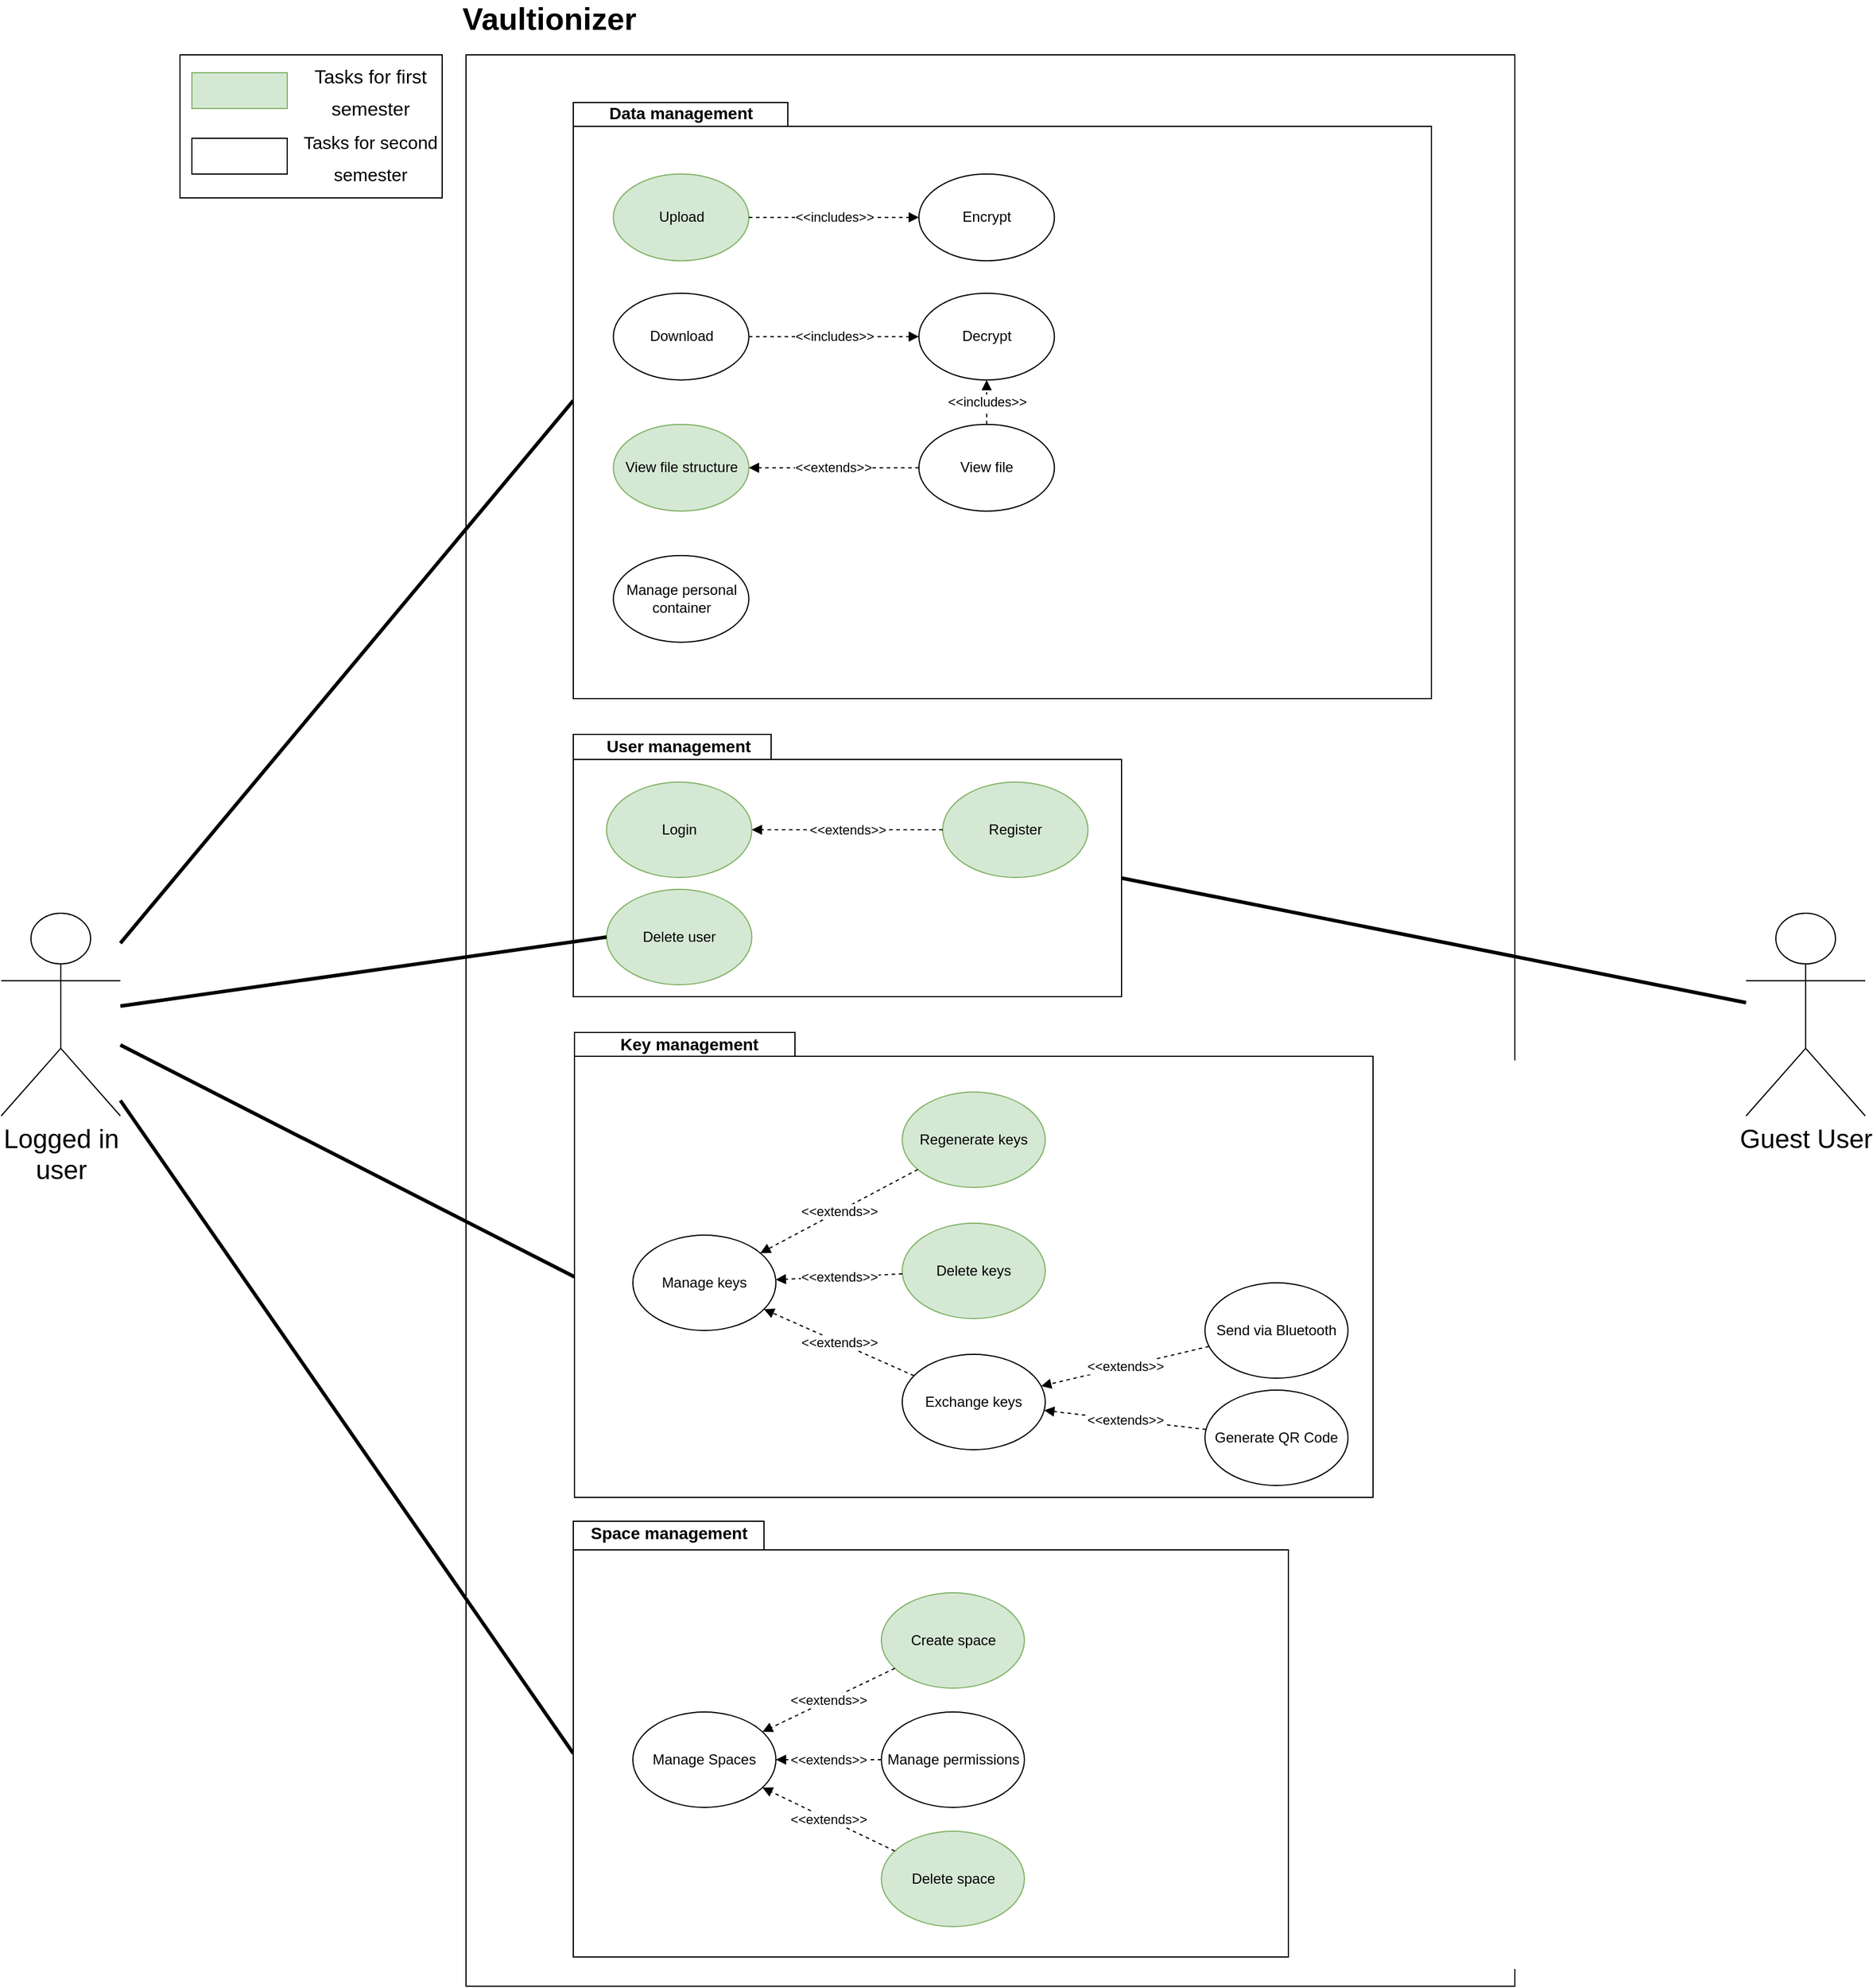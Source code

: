 <mxfile version="14.8.1" type="github">
  <diagram name="Page-1" id="b5b7bab2-c9e2-2cf4-8b2a-24fd1a2a6d21">
    <mxGraphModel dx="1718" dy="2119" grid="1" gridSize="10" guides="1" tooltips="1" connect="1" arrows="1" fold="1" page="1" pageScale="1" pageWidth="827" pageHeight="1169" background="#ffffff" math="0" shadow="0">
      <root>
        <mxCell id="0" />
        <mxCell id="1" parent="0" />
        <mxCell id="oHwL_k7ugt9B2P9wREWz-135" value="" style="rounded=0;whiteSpace=wrap;html=1;" parent="1" vertex="1">
          <mxGeometry x="480" y="-10" width="880" height="1620" as="geometry" />
        </mxCell>
        <mxCell id="oHwL_k7ugt9B2P9wREWz-131" style="edgeStyle=none;rounded=0;orthogonalLoop=1;jettySize=auto;html=1;entryX=0;entryY=0;entryDx=0;entryDy=250;entryPerimeter=0;endArrow=none;endFill=0;strokeWidth=3;" parent="1" source="oHwL_k7ugt9B2P9wREWz-1" target="oHwL_k7ugt9B2P9wREWz-96" edge="1">
          <mxGeometry relative="1" as="geometry" />
        </mxCell>
        <mxCell id="oHwL_k7ugt9B2P9wREWz-133" style="edgeStyle=none;rounded=0;orthogonalLoop=1;jettySize=auto;html=1;entryX=0;entryY=0;entryDx=0;entryDy=205;entryPerimeter=0;endArrow=none;endFill=0;strokeWidth=3;" parent="1" source="oHwL_k7ugt9B2P9wREWz-1" target="oHwL_k7ugt9B2P9wREWz-90" edge="1">
          <mxGeometry relative="1" as="geometry">
            <mxPoint x="630" y="850.455" as="sourcePoint" />
          </mxGeometry>
        </mxCell>
        <mxCell id="oHwL_k7ugt9B2P9wREWz-134" style="edgeStyle=none;rounded=0;orthogonalLoop=1;jettySize=auto;html=1;entryX=0;entryY=0;entryDx=0;entryDy=194.75;entryPerimeter=0;endArrow=none;endFill=0;strokeWidth=3;" parent="1" source="oHwL_k7ugt9B2P9wREWz-1" target="oHwL_k7ugt9B2P9wREWz-83" edge="1">
          <mxGeometry relative="1" as="geometry" />
        </mxCell>
        <mxCell id="oHwL_k7ugt9B2P9wREWz-1" value="&lt;div&gt;Logged in &lt;br&gt;&lt;/div&gt;&lt;div&gt;user&lt;/div&gt;" style="shape=umlActor;verticalLabelPosition=bottom;verticalAlign=top;html=1;outlineConnect=0;fontSize=22;" parent="1" vertex="1">
          <mxGeometry x="90" y="710" width="100" height="170" as="geometry" />
        </mxCell>
        <mxCell id="oHwL_k7ugt9B2P9wREWz-87" value="" style="group" parent="1" vertex="1" connectable="0">
          <mxGeometry x="560" y="1230" width="600" height="365.5" as="geometry" />
        </mxCell>
        <mxCell id="oHwL_k7ugt9B2P9wREWz-84" value="Space management" style="text;html=1;align=center;verticalAlign=middle;resizable=0;points=[];autosize=1;" parent="oHwL_k7ugt9B2P9wREWz-87" vertex="1">
          <mxGeometry x="41.379" width="120" height="20" as="geometry" />
        </mxCell>
        <mxCell id="oHwL_k7ugt9B2P9wREWz-88" value="" style="group" parent="oHwL_k7ugt9B2P9wREWz-87" vertex="1" connectable="0">
          <mxGeometry x="10" y="-10" width="600.0" height="365.5" as="geometry" />
        </mxCell>
        <mxCell id="oHwL_k7ugt9B2P9wREWz-83" value="" style="shape=folder;fontStyle=1;spacingTop=10;tabWidth=160;tabHeight=24;tabPosition=left;html=1;" parent="oHwL_k7ugt9B2P9wREWz-88" vertex="1">
          <mxGeometry width="600.0" height="365.5" as="geometry" />
        </mxCell>
        <mxCell id="oHwL_k7ugt9B2P9wREWz-53" value="Manage Spaces" style="ellipse;whiteSpace=wrap;html=1;" parent="oHwL_k7ugt9B2P9wREWz-88" vertex="1">
          <mxGeometry x="50" y="160" width="120" height="80" as="geometry" />
        </mxCell>
        <mxCell id="oHwL_k7ugt9B2P9wREWz-54" value="Create space" style="ellipse;whiteSpace=wrap;html=1;fillColor=#d5e8d4;strokeColor=#82b366;" parent="oHwL_k7ugt9B2P9wREWz-88" vertex="1">
          <mxGeometry x="258.5" y="60" width="120" height="80" as="geometry" />
        </mxCell>
        <mxCell id="oHwL_k7ugt9B2P9wREWz-55" style="edgeStyle=none;rounded=0;orthogonalLoop=1;jettySize=auto;html=1;exitX=1;exitY=1;exitDx=0;exitDy=0;dashed=1;endArrow=block;endFill=1;" parent="oHwL_k7ugt9B2P9wREWz-88" source="oHwL_k7ugt9B2P9wREWz-54" target="oHwL_k7ugt9B2P9wREWz-54" edge="1">
          <mxGeometry relative="1" as="geometry" />
        </mxCell>
        <mxCell id="oHwL_k7ugt9B2P9wREWz-56" value="Manage permissions" style="ellipse;whiteSpace=wrap;html=1;" parent="oHwL_k7ugt9B2P9wREWz-88" vertex="1">
          <mxGeometry x="258.5" y="160" width="120" height="80" as="geometry" />
        </mxCell>
        <mxCell id="oHwL_k7ugt9B2P9wREWz-62" value="Delete space" style="ellipse;whiteSpace=wrap;html=1;fillColor=#d5e8d4;strokeColor=#82b366;" parent="oHwL_k7ugt9B2P9wREWz-88" vertex="1">
          <mxGeometry x="258.5" y="260" width="120" height="80" as="geometry" />
        </mxCell>
        <mxCell id="oHwL_k7ugt9B2P9wREWz-69" value="&amp;lt;&amp;lt;extends&amp;gt;&amp;gt;" style="edgeStyle=none;rounded=0;orthogonalLoop=1;jettySize=auto;html=1;dashed=1;endArrow=block;endFill=1;" parent="oHwL_k7ugt9B2P9wREWz-88" source="oHwL_k7ugt9B2P9wREWz-54" target="oHwL_k7ugt9B2P9wREWz-53" edge="1">
          <mxGeometry relative="1" as="geometry">
            <mxPoint x="248.194" y="150.0" as="sourcePoint" />
            <mxPoint x="120.198" y="173.027" as="targetPoint" />
          </mxGeometry>
        </mxCell>
        <mxCell id="oHwL_k7ugt9B2P9wREWz-85" value="&amp;lt;&amp;lt;extends&amp;gt;&amp;gt;" style="edgeStyle=none;rounded=0;orthogonalLoop=1;jettySize=auto;html=1;dashed=1;endArrow=block;endFill=1;" parent="oHwL_k7ugt9B2P9wREWz-88" source="oHwL_k7ugt9B2P9wREWz-62" target="oHwL_k7ugt9B2P9wREWz-53" edge="1">
          <mxGeometry relative="1" as="geometry">
            <mxPoint x="260.742" y="189.767" as="sourcePoint" />
            <mxPoint x="160.18" y="150.322" as="targetPoint" />
          </mxGeometry>
        </mxCell>
        <mxCell id="oHwL_k7ugt9B2P9wREWz-86" value="&amp;lt;&amp;lt;extends&amp;gt;&amp;gt;" style="edgeStyle=none;rounded=0;orthogonalLoop=1;jettySize=auto;html=1;dashed=1;endArrow=block;endFill=1;" parent="oHwL_k7ugt9B2P9wREWz-88" source="oHwL_k7ugt9B2P9wREWz-56" target="oHwL_k7ugt9B2P9wREWz-53" edge="1">
          <mxGeometry relative="1" as="geometry">
            <mxPoint x="488.5" y="210" as="sourcePoint" />
            <mxPoint x="372.5" y="210" as="targetPoint" />
          </mxGeometry>
        </mxCell>
        <mxCell id="oHwL_k7ugt9B2P9wREWz-125" value="&lt;b&gt;&lt;font style=&quot;font-size: 14px&quot;&gt;Space management&lt;/font&gt;&lt;/b&gt;" style="text;html=1;strokeColor=none;fillColor=none;align=center;verticalAlign=middle;whiteSpace=wrap;rounded=0;" parent="oHwL_k7ugt9B2P9wREWz-88" vertex="1">
          <mxGeometry x="8.5" width="143" height="20" as="geometry" />
        </mxCell>
        <mxCell id="oHwL_k7ugt9B2P9wREWz-92" value="" style="group" parent="1" vertex="1" connectable="0">
          <mxGeometry x="571" y="810" width="670" height="390" as="geometry" />
        </mxCell>
        <mxCell id="oHwL_k7ugt9B2P9wREWz-90" value="" style="shape=folder;fontStyle=1;spacingTop=10;tabWidth=185;tabHeight=20;tabPosition=left;html=1;" parent="oHwL_k7ugt9B2P9wREWz-92" vertex="1">
          <mxGeometry width="670" height="390" as="geometry" />
        </mxCell>
        <mxCell id="oHwL_k7ugt9B2P9wREWz-46" value="Manage keys" style="ellipse;whiteSpace=wrap;html=1;" parent="oHwL_k7ugt9B2P9wREWz-92" vertex="1">
          <mxGeometry x="49" y="170" width="120" height="80" as="geometry" />
        </mxCell>
        <mxCell id="oHwL_k7ugt9B2P9wREWz-47" value="Regenerate keys" style="ellipse;whiteSpace=wrap;html=1;fillColor=#d5e8d4;strokeColor=#82b366;" parent="oHwL_k7ugt9B2P9wREWz-92" vertex="1">
          <mxGeometry x="275" y="50" width="120" height="80" as="geometry" />
        </mxCell>
        <mxCell id="oHwL_k7ugt9B2P9wREWz-48" value="Delete keys" style="ellipse;whiteSpace=wrap;html=1;fillColor=#d5e8d4;strokeColor=#82b366;" parent="oHwL_k7ugt9B2P9wREWz-92" vertex="1">
          <mxGeometry x="275" y="160" width="120" height="80" as="geometry" />
        </mxCell>
        <mxCell id="oHwL_k7ugt9B2P9wREWz-49" value="&amp;lt;&amp;lt;extends&amp;gt;&amp;gt;" style="rounded=0;orthogonalLoop=1;jettySize=auto;html=1;dashed=1;endArrow=block;endFill=1;" parent="oHwL_k7ugt9B2P9wREWz-92" source="oHwL_k7ugt9B2P9wREWz-47" target="oHwL_k7ugt9B2P9wREWz-46" edge="1">
          <mxGeometry relative="1" as="geometry">
            <mxPoint x="310.195" y="55.454" as="sourcePoint" />
            <mxPoint x="170.0" y="50.004" as="targetPoint" />
          </mxGeometry>
        </mxCell>
        <mxCell id="oHwL_k7ugt9B2P9wREWz-50" value="&amp;lt;&amp;lt;extends&amp;gt;&amp;gt;" style="rounded=0;orthogonalLoop=1;jettySize=auto;html=1;dashed=1;endArrow=block;endFill=1;" parent="oHwL_k7ugt9B2P9wREWz-92" source="oHwL_k7ugt9B2P9wREWz-48" target="oHwL_k7ugt9B2P9wREWz-46" edge="1">
          <mxGeometry relative="1" as="geometry">
            <mxPoint x="320.095" y="7.754" as="sourcePoint" />
            <mxPoint x="179.9" y="2.304" as="targetPoint" />
          </mxGeometry>
        </mxCell>
        <mxCell id="oHwL_k7ugt9B2P9wREWz-70" value="Exchange keys" style="ellipse;whiteSpace=wrap;html=1;" parent="oHwL_k7ugt9B2P9wREWz-92" vertex="1">
          <mxGeometry x="275" y="270" width="120" height="80" as="geometry" />
        </mxCell>
        <mxCell id="oHwL_k7ugt9B2P9wREWz-71" value="Send via Bluetooth" style="ellipse;whiteSpace=wrap;html=1;" parent="oHwL_k7ugt9B2P9wREWz-92" vertex="1">
          <mxGeometry x="529" y="210" width="120" height="80" as="geometry" />
        </mxCell>
        <mxCell id="oHwL_k7ugt9B2P9wREWz-72" value="Generate QR Code" style="ellipse;whiteSpace=wrap;html=1;" parent="oHwL_k7ugt9B2P9wREWz-92" vertex="1">
          <mxGeometry x="529" y="300" width="120" height="80" as="geometry" />
        </mxCell>
        <mxCell id="oHwL_k7ugt9B2P9wREWz-74" value="&amp;lt;&amp;lt;extends&amp;gt;&amp;gt;" style="rounded=0;orthogonalLoop=1;jettySize=auto;html=1;dashed=1;endArrow=block;endFill=1;" parent="oHwL_k7ugt9B2P9wREWz-92" source="oHwL_k7ugt9B2P9wREWz-70" target="oHwL_k7ugt9B2P9wREWz-46" edge="1">
          <mxGeometry relative="1" as="geometry">
            <mxPoint x="294.36" y="195.031" as="sourcePoint" />
            <mxPoint x="185.533" y="165.145" as="targetPoint" />
          </mxGeometry>
        </mxCell>
        <mxCell id="oHwL_k7ugt9B2P9wREWz-75" value="&amp;lt;&amp;lt;extends&amp;gt;&amp;gt;" style="rounded=0;orthogonalLoop=1;jettySize=auto;html=1;dashed=1;endArrow=block;endFill=1;" parent="oHwL_k7ugt9B2P9wREWz-92" source="oHwL_k7ugt9B2P9wREWz-71" target="oHwL_k7ugt9B2P9wREWz-70" edge="1">
          <mxGeometry relative="1" as="geometry">
            <mxPoint x="220.005" y="421.547" as="sourcePoint" />
            <mxPoint x="193.104" y="358.444" as="targetPoint" />
          </mxGeometry>
        </mxCell>
        <mxCell id="oHwL_k7ugt9B2P9wREWz-76" value="&amp;lt;&amp;lt;extends&amp;gt;&amp;gt;" style="rounded=0;orthogonalLoop=1;jettySize=auto;html=1;dashed=1;endArrow=block;endFill=1;" parent="oHwL_k7ugt9B2P9wREWz-92" source="oHwL_k7ugt9B2P9wREWz-72" target="oHwL_k7ugt9B2P9wREWz-70" edge="1">
          <mxGeometry relative="1" as="geometry">
            <mxPoint x="170.005" y="443.107" as="sourcePoint" />
            <mxPoint x="143.104" y="380.004" as="targetPoint" />
          </mxGeometry>
        </mxCell>
        <mxCell id="oHwL_k7ugt9B2P9wREWz-126" value="&lt;b&gt;&lt;font style=&quot;font-size: 14px&quot;&gt;Key management&lt;/font&gt;&lt;/b&gt;" style="text;html=1;strokeColor=none;fillColor=none;align=center;verticalAlign=middle;whiteSpace=wrap;rounded=0;" parent="oHwL_k7ugt9B2P9wREWz-92" vertex="1">
          <mxGeometry x="25" width="143" height="20" as="geometry" />
        </mxCell>
        <mxCell id="oHwL_k7ugt9B2P9wREWz-99" value="" style="group" parent="1" vertex="1" connectable="0">
          <mxGeometry x="570" y="560" width="460" height="220" as="geometry" />
        </mxCell>
        <mxCell id="oHwL_k7ugt9B2P9wREWz-93" value="" style="shape=folder;fontStyle=1;spacingTop=10;tabWidth=166;tabHeight=21;tabPosition=left;html=1;" parent="oHwL_k7ugt9B2P9wREWz-99" vertex="1">
          <mxGeometry width="460.0" height="220" as="geometry" />
        </mxCell>
        <mxCell id="oHwL_k7ugt9B2P9wREWz-40" value="Login" style="ellipse;whiteSpace=wrap;html=1;fillColor=#d5e8d4;strokeColor=#82b366;" parent="oHwL_k7ugt9B2P9wREWz-99" vertex="1">
          <mxGeometry x="27.925" y="40" width="121.854" height="80" as="geometry" />
        </mxCell>
        <mxCell id="oHwL_k7ugt9B2P9wREWz-41" value="Register" style="ellipse;whiteSpace=wrap;html=1;fillColor=#d5e8d4;strokeColor=#82b366;" parent="oHwL_k7ugt9B2P9wREWz-99" vertex="1">
          <mxGeometry x="309.998" y="40" width="121.854" height="80" as="geometry" />
        </mxCell>
        <mxCell id="oHwL_k7ugt9B2P9wREWz-44" value="&amp;lt;&amp;lt;extends&amp;gt;&amp;gt;" style="rounded=0;orthogonalLoop=1;jettySize=auto;html=1;dashed=1;endArrow=block;endFill=1;" parent="oHwL_k7ugt9B2P9wREWz-99" source="oHwL_k7ugt9B2P9wREWz-41" target="oHwL_k7ugt9B2P9wREWz-40" edge="1">
          <mxGeometry relative="1" as="geometry">
            <mxPoint x="381.377" y="199.996" as="sourcePoint" />
            <mxPoint x="229.855" y="144.316" as="targetPoint" />
          </mxGeometry>
        </mxCell>
        <mxCell id="oHwL_k7ugt9B2P9wREWz-129" value="&lt;b style=&quot;font-size: 13px&quot;&gt;&lt;font style=&quot;font-size: 14px&quot;&gt;User&lt;/font&gt; &lt;font style=&quot;font-size: 14px&quot;&gt;management&lt;/font&gt;&lt;/b&gt;" style="text;html=1;strokeColor=none;fillColor=none;align=center;verticalAlign=middle;whiteSpace=wrap;rounded=0;" parent="oHwL_k7ugt9B2P9wREWz-99" vertex="1">
          <mxGeometry x="16.247" width="145.21" height="20" as="geometry" />
        </mxCell>
        <mxCell id="7MNQNTSO9RsPQKOiGgcl-1" value="Delete user" style="ellipse;whiteSpace=wrap;html=1;fillColor=#d5e8d4;strokeColor=#82b366;" parent="oHwL_k7ugt9B2P9wREWz-99" vertex="1">
          <mxGeometry x="27.925" y="130" width="121.854" height="80" as="geometry" />
        </mxCell>
        <mxCell id="oHwL_k7ugt9B2P9wREWz-103" value="" style="group" parent="1" vertex="1" connectable="0">
          <mxGeometry x="570" y="30" width="720" height="500" as="geometry" />
        </mxCell>
        <mxCell id="oHwL_k7ugt9B2P9wREWz-96" value="" style="shape=folder;fontStyle=1;spacingTop=10;tabWidth=180;tabHeight=20;tabPosition=left;html=1;" parent="oHwL_k7ugt9B2P9wREWz-103" vertex="1">
          <mxGeometry width="720" height="500.0" as="geometry" />
        </mxCell>
        <mxCell id="oHwL_k7ugt9B2P9wREWz-10" value="Upload" style="ellipse;whiteSpace=wrap;html=1;fillColor=#d5e8d4;strokeColor=#82b366;" parent="oHwL_k7ugt9B2P9wREWz-103" vertex="1">
          <mxGeometry x="33.627" y="59.995" width="113.684" height="72.727" as="geometry" />
        </mxCell>
        <mxCell id="oHwL_k7ugt9B2P9wREWz-13" value="Encrypt " style="ellipse;whiteSpace=wrap;html=1;" parent="oHwL_k7ugt9B2P9wREWz-103" vertex="1">
          <mxGeometry x="289.999" y="59.996" width="113.684" height="72.727" as="geometry" />
        </mxCell>
        <mxCell id="oHwL_k7ugt9B2P9wREWz-26" value="&amp;lt;&amp;lt;includes&amp;gt;&amp;gt;" style="edgeStyle=none;rounded=0;orthogonalLoop=1;jettySize=auto;html=1;dashed=1;endArrow=block;endFill=1;exitX=1;exitY=0.5;exitDx=0;exitDy=0;" parent="oHwL_k7ugt9B2P9wREWz-103" source="oHwL_k7ugt9B2P9wREWz-10" target="oHwL_k7ugt9B2P9wREWz-13" edge="1">
          <mxGeometry x="-6.158" y="218.182" as="geometry">
            <mxPoint x="366.342" y="353.0" as="sourcePoint" />
          </mxGeometry>
        </mxCell>
        <mxCell id="oHwL_k7ugt9B2P9wREWz-12" value="&lt;div&gt;Download&lt;br&gt;&lt;/div&gt;" style="ellipse;whiteSpace=wrap;html=1;" parent="oHwL_k7ugt9B2P9wREWz-103" vertex="1">
          <mxGeometry x="33.627" y="159.999" width="113.684" height="72.727" as="geometry" />
        </mxCell>
        <mxCell id="oHwL_k7ugt9B2P9wREWz-35" value="Decrypt" style="ellipse;whiteSpace=wrap;html=1;" parent="oHwL_k7ugt9B2P9wREWz-103" vertex="1">
          <mxGeometry x="289.997" y="159.998" width="113.684" height="72.727" as="geometry" />
        </mxCell>
        <mxCell id="oHwL_k7ugt9B2P9wREWz-37" value="Manage personal container" style="ellipse;whiteSpace=wrap;html=1;" parent="oHwL_k7ugt9B2P9wREWz-103" vertex="1">
          <mxGeometry x="33.625" y="380.005" width="113.684" height="72.727" as="geometry" />
        </mxCell>
        <mxCell id="oHwL_k7ugt9B2P9wREWz-33" value="&amp;lt;&amp;lt;includes&amp;gt;&amp;gt;" style="edgeStyle=none;rounded=0;orthogonalLoop=1;jettySize=auto;html=1;dashed=1;endArrow=block;endFill=1;exitX=1;exitY=0.5;exitDx=0;exitDy=0;" parent="oHwL_k7ugt9B2P9wREWz-103" source="oHwL_k7ugt9B2P9wREWz-12" target="oHwL_k7ugt9B2P9wREWz-35" edge="1">
          <mxGeometry x="9.474" as="geometry">
            <mxPoint x="365.155" y="83.233" as="sourcePoint" />
          </mxGeometry>
        </mxCell>
        <mxCell id="oHwL_k7ugt9B2P9wREWz-51" value="View file structure" style="ellipse;whiteSpace=wrap;html=1;fillColor=#d5e8d4;strokeColor=#82b366;" parent="oHwL_k7ugt9B2P9wREWz-103" vertex="1">
          <mxGeometry x="33.635" y="270.002" width="113.684" height="72.727" as="geometry" />
        </mxCell>
        <mxCell id="oHwL_k7ugt9B2P9wREWz-52" value="&amp;lt;&amp;lt;includes&amp;gt;&amp;gt;" style="edgeStyle=none;rounded=0;orthogonalLoop=1;jettySize=auto;html=1;dashed=1;endArrow=block;endFill=1;" parent="oHwL_k7ugt9B2P9wREWz-103" source="mI56C_iZiRB9wJTdbjj_-1" target="oHwL_k7ugt9B2P9wREWz-35" edge="1">
          <mxGeometry x="9.474" as="geometry">
            <mxPoint x="212.209" y="271.59" as="sourcePoint" />
            <mxPoint x="337.154" y="245.453" as="targetPoint" />
          </mxGeometry>
        </mxCell>
        <mxCell id="oHwL_k7ugt9B2P9wREWz-101" value="&lt;b&gt;&lt;font style=&quot;font-size: 14px&quot;&gt;Data management&lt;/font&gt;&lt;/b&gt;" style="text;html=1;strokeColor=none;fillColor=none;align=center;verticalAlign=middle;whiteSpace=wrap;rounded=0;" parent="oHwL_k7ugt9B2P9wREWz-103" vertex="1">
          <mxGeometry x="22.737" width="135.474" height="18.182" as="geometry" />
        </mxCell>
        <mxCell id="mI56C_iZiRB9wJTdbjj_-2" value="&amp;lt;&amp;lt;extends&amp;gt;&amp;gt;" style="edgeStyle=orthogonalEdgeStyle;rounded=0;orthogonalLoop=1;jettySize=auto;html=1;exitX=0;exitY=0.5;exitDx=0;exitDy=0;entryX=1;entryY=0.5;entryDx=0;entryDy=0;endArrow=block;endFill=1;dashed=1;" parent="oHwL_k7ugt9B2P9wREWz-103" source="mI56C_iZiRB9wJTdbjj_-1" target="oHwL_k7ugt9B2P9wREWz-51" edge="1">
          <mxGeometry relative="1" as="geometry" />
        </mxCell>
        <mxCell id="mI56C_iZiRB9wJTdbjj_-1" value="View file" style="ellipse;whiteSpace=wrap;html=1;" parent="oHwL_k7ugt9B2P9wREWz-103" vertex="1">
          <mxGeometry x="289.997" y="269.998" width="113.684" height="72.727" as="geometry" />
        </mxCell>
        <mxCell id="oHwL_k7ugt9B2P9wREWz-137" value="Vaultionizer" style="text;html=1;strokeColor=none;fillColor=none;align=center;verticalAlign=middle;whiteSpace=wrap;rounded=0;fontSize=26;fontStyle=1" parent="1" vertex="1">
          <mxGeometry x="530" y="-50" width="40" height="20" as="geometry" />
        </mxCell>
        <mxCell id="oHwL_k7ugt9B2P9wREWz-142" style="edgeStyle=none;rounded=0;orthogonalLoop=1;jettySize=auto;html=1;exitX=1;exitY=0.75;exitDx=0;exitDy=0;endArrow=none;endFill=0;strokeWidth=3;fontSize=26;" parent="1" source="oHwL_k7ugt9B2P9wREWz-137" target="oHwL_k7ugt9B2P9wREWz-137" edge="1">
          <mxGeometry x="480" y="-50" as="geometry" />
        </mxCell>
        <mxCell id="lEFw9rb1TR4ohvg0zDty-2" value="Guest User" style="shape=umlActor;verticalLabelPosition=bottom;verticalAlign=top;html=1;outlineConnect=0;fontSize=22;" parent="1" vertex="1">
          <mxGeometry x="1554" y="710" width="100" height="170" as="geometry" />
        </mxCell>
        <mxCell id="lEFw9rb1TR4ohvg0zDty-4" style="edgeStyle=none;rounded=0;orthogonalLoop=1;jettySize=auto;html=1;endArrow=none;endFill=0;strokeWidth=3;exitX=0;exitY=0;exitDx=460.0;exitDy=120.5;exitPerimeter=0;" parent="1" source="oHwL_k7ugt9B2P9wREWz-93" target="lEFw9rb1TR4ohvg0zDty-2" edge="1">
          <mxGeometry relative="1" as="geometry">
            <mxPoint x="1330" y="697.762" as="sourcePoint" />
            <mxPoint x="1711.0" y="892.24" as="targetPoint" />
          </mxGeometry>
        </mxCell>
        <mxCell id="lEFw9rb1TR4ohvg0zDty-6" value="" style="group" parent="1" vertex="1" connectable="0">
          <mxGeometry x="240" y="-10" width="240" height="120" as="geometry" />
        </mxCell>
        <mxCell id="oHwL_k7ugt9B2P9wREWz-146" value="" style="rounded=0;whiteSpace=wrap;html=1;fontSize=22;" parent="lEFw9rb1TR4ohvg0zDty-6" vertex="1">
          <mxGeometry width="220" height="120" as="geometry" />
        </mxCell>
        <mxCell id="oHwL_k7ugt9B2P9wREWz-147" value="" style="rounded=0;whiteSpace=wrap;html=1;fontSize=22;fillColor=#d5e8d4;strokeColor=#82b366;" parent="lEFw9rb1TR4ohvg0zDty-6" vertex="1">
          <mxGeometry x="10" y="15" width="80" height="30" as="geometry" />
        </mxCell>
        <mxCell id="oHwL_k7ugt9B2P9wREWz-148" value="&lt;font style=&quot;font-size: 16px&quot;&gt;Tasks for first semester&lt;br&gt;&lt;/font&gt;" style="text;html=1;strokeColor=none;fillColor=none;align=center;verticalAlign=middle;whiteSpace=wrap;rounded=0;fontSize=22;" parent="lEFw9rb1TR4ohvg0zDty-6" vertex="1">
          <mxGeometry x="110" y="20" width="100" height="20" as="geometry" />
        </mxCell>
        <mxCell id="oHwL_k7ugt9B2P9wREWz-150" value="" style="rounded=0;whiteSpace=wrap;html=1;fontSize=22;" parent="lEFw9rb1TR4ohvg0zDty-6" vertex="1">
          <mxGeometry x="10" y="70" width="80" height="30" as="geometry" />
        </mxCell>
        <mxCell id="oHwL_k7ugt9B2P9wREWz-151" value="&lt;font style=&quot;font-size: 15px&quot;&gt;&lt;font style=&quot;font-size: 15px&quot;&gt;Tasks for second semester&lt;/font&gt;&lt;br&gt;&lt;/font&gt;" style="text;html=1;strokeColor=none;fillColor=none;align=center;verticalAlign=middle;whiteSpace=wrap;rounded=0;fontSize=22;" parent="lEFw9rb1TR4ohvg0zDty-6" vertex="1">
          <mxGeometry x="95" y="75" width="130" height="20" as="geometry" />
        </mxCell>
        <mxCell id="7MNQNTSO9RsPQKOiGgcl-5" style="edgeStyle=none;rounded=0;orthogonalLoop=1;jettySize=auto;html=1;entryX=0;entryY=0.5;entryDx=0;entryDy=0;endArrow=none;endFill=0;strokeWidth=3;" parent="1" source="oHwL_k7ugt9B2P9wREWz-1" target="7MNQNTSO9RsPQKOiGgcl-1" edge="1">
          <mxGeometry relative="1" as="geometry">
            <mxPoint x="200" y="745.116" as="sourcePoint" />
            <mxPoint x="580" y="290" as="targetPoint" />
          </mxGeometry>
        </mxCell>
      </root>
    </mxGraphModel>
  </diagram>
</mxfile>
